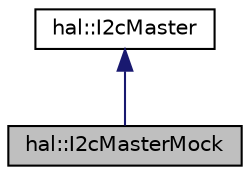 digraph "hal::I2cMasterMock"
{
 // INTERACTIVE_SVG=YES
  edge [fontname="Helvetica",fontsize="10",labelfontname="Helvetica",labelfontsize="10"];
  node [fontname="Helvetica",fontsize="10",shape=record];
  Node0 [label="hal::I2cMasterMock",height=0.2,width=0.4,color="black", fillcolor="grey75", style="filled", fontcolor="black"];
  Node1 -> Node0 [dir="back",color="midnightblue",fontsize="10",style="solid",fontname="Helvetica"];
  Node1 [label="hal::I2cMaster",height=0.2,width=0.4,color="black", fillcolor="white", style="filled",URL="$df/d85/classhal_1_1_i2c_master.html"];
}

